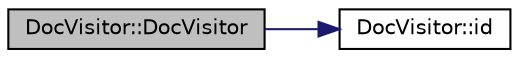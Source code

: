 digraph "DocVisitor::DocVisitor"
{
 // LATEX_PDF_SIZE
  edge [fontname="Helvetica",fontsize="10",labelfontname="Helvetica",labelfontsize="10"];
  node [fontname="Helvetica",fontsize="10",shape=record];
  rankdir="LR";
  Node1 [label="DocVisitor::DocVisitor",height=0.2,width=0.4,color="black", fillcolor="grey75", style="filled", fontcolor="black",tooltip=" "];
  Node1 -> Node2 [color="midnightblue",fontsize="10",style="solid",fontname="Helvetica"];
  Node2 [label="DocVisitor::id",height=0.2,width=0.4,color="black", fillcolor="white", style="filled",URL="$classDocVisitor.html#ae3d07776c5fcdd86734eb48dc32b6c5f",tooltip=" "];
}
